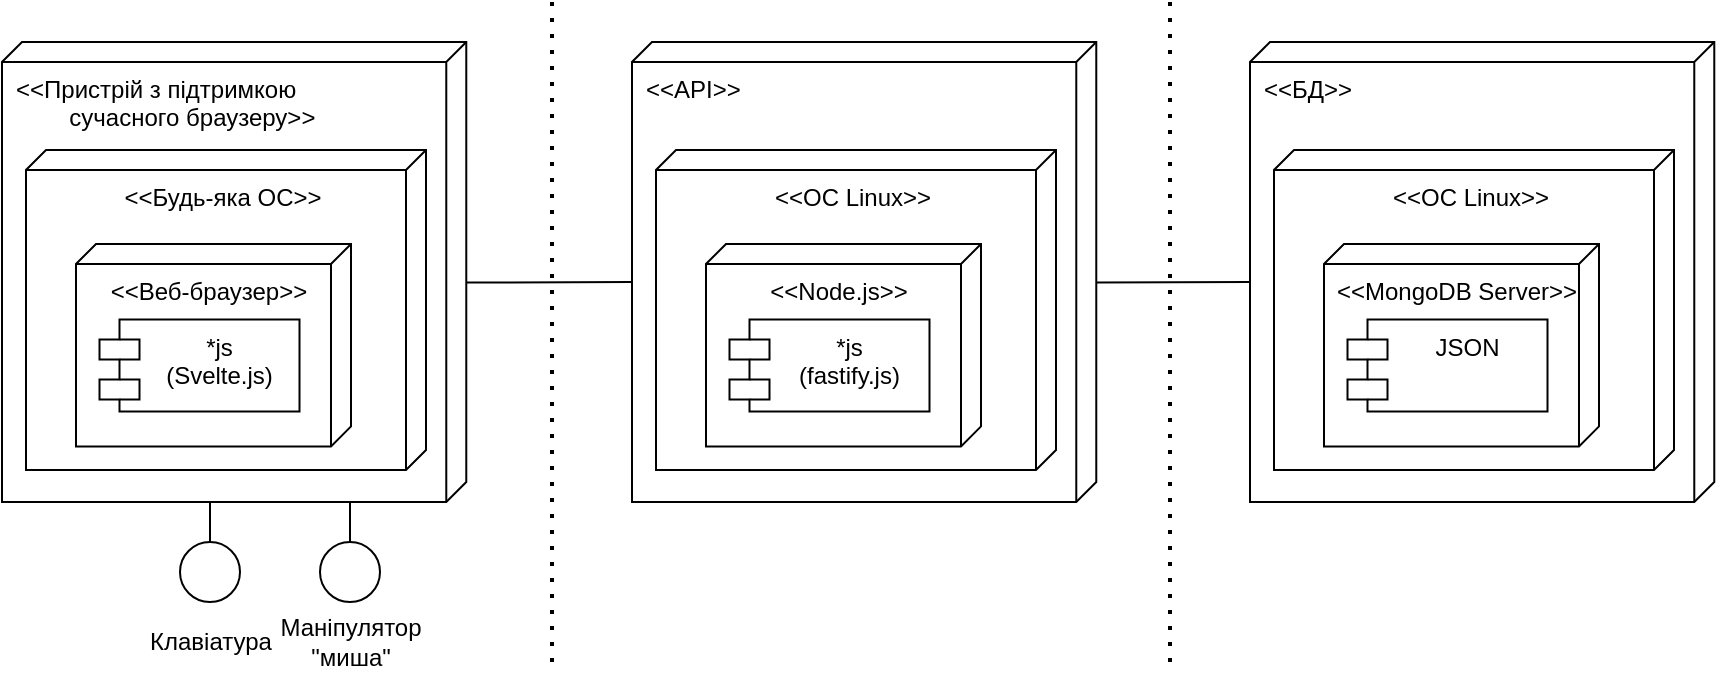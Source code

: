 <mxfile version="20.3.6" type="device"><diagram id="4LWF5_mLGTKhiirlCIRM" name="Page-1"><mxGraphModel dx="1038" dy="481" grid="1" gridSize="10" guides="1" tooltips="1" connect="1" arrows="1" fold="1" page="1" pageScale="1" pageWidth="827" pageHeight="1169" math="0" shadow="0"><root><mxCell id="0"/><mxCell id="1" parent="0"/><mxCell id="EVovyE4QapYIspFTLUwl-29" value="&amp;lt;&amp;lt;API&amp;gt;&amp;gt;" style="verticalAlign=top;align=left;shape=cube;size=10;direction=south;fontStyle=0;html=1;boundedLbl=1;spacingLeft=5;" parent="1" vertex="1"><mxGeometry x="411" y="50" width="232.14" height="230" as="geometry"/></mxCell><mxCell id="EVovyE4QapYIspFTLUwl-30" value="&amp;lt;&amp;lt;ОС Linux&amp;gt;&amp;gt;" style="verticalAlign=top;align=center;shape=cube;size=10;direction=south;html=1;boundedLbl=1;spacingLeft=5;" parent="EVovyE4QapYIspFTLUwl-29" vertex="1"><mxGeometry width="200" height="160" relative="1" as="geometry"><mxPoint x="12" y="54" as="offset"/></mxGeometry></mxCell><mxCell id="EVovyE4QapYIspFTLUwl-31" value="&amp;lt;&amp;lt;Node.js&amp;gt;&amp;gt;" style="verticalAlign=top;align=center;shape=cube;size=10;direction=south;html=1;boundedLbl=1;spacingLeft=5;" parent="EVovyE4QapYIspFTLUwl-29" vertex="1"><mxGeometry x="37" y="101" width="137.5" height="101.2" as="geometry"/></mxCell><mxCell id="EVovyE4QapYIspFTLUwl-32" value="*js&#10;(fastify.js)" style="shape=module;align=left;spacingLeft=20;align=center;verticalAlign=top;" parent="EVovyE4QapYIspFTLUwl-29" vertex="1"><mxGeometry x="48.75" y="138.8" width="100" height="46" as="geometry"/></mxCell><mxCell id="EVovyE4QapYIspFTLUwl-33" value="" style="endArrow=none;dashed=1;html=1;dashPattern=1 3;strokeWidth=2;rounded=0;" parent="1" edge="1"><mxGeometry width="50" height="50" relative="1" as="geometry"><mxPoint x="371" y="360" as="sourcePoint"/><mxPoint x="371" y="30" as="targetPoint"/></mxGeometry></mxCell><mxCell id="EVovyE4QapYIspFTLUwl-35" value="" style="endArrow=none;html=1;rounded=0;entryX=0.523;entryY=0.002;entryDx=0;entryDy=0;entryPerimeter=0;exitX=0;exitY=0;exitDx=120;exitDy=232.14;exitPerimeter=0;" parent="1" source="EVovyE4QapYIspFTLUwl-29" target="EVovyE4QapYIspFTLUwl-1" edge="1"><mxGeometry width="50" height="50" relative="1" as="geometry"><mxPoint x="260" y="250" as="sourcePoint"/><mxPoint x="310" y="200" as="targetPoint"/></mxGeometry></mxCell><mxCell id="EVovyE4QapYIspFTLUwl-36" value="" style="group" parent="1" connectable="0" vertex="1"><mxGeometry x="95" y="50" width="233.14" height="320" as="geometry"/></mxCell><mxCell id="EVovyE4QapYIspFTLUwl-1" value="&amp;lt;&amp;lt;Пристрій з підтримкою&lt;br&gt;&lt;span style=&quot;white-space: pre;&quot;&gt;&#9;&lt;/span&gt;сучасного браузеру&amp;gt;&amp;gt;" style="verticalAlign=top;align=left;shape=cube;size=10;direction=south;fontStyle=0;html=1;boundedLbl=1;spacingLeft=5;" parent="EVovyE4QapYIspFTLUwl-36" vertex="1"><mxGeometry x="1" width="232.14" height="230" as="geometry"/></mxCell><mxCell id="EVovyE4QapYIspFTLUwl-2" value="&amp;lt;&amp;lt;Будь-яка ОС&amp;gt;&amp;gt;" style="verticalAlign=top;align=center;shape=cube;size=10;direction=south;html=1;boundedLbl=1;spacingLeft=5;" parent="EVovyE4QapYIspFTLUwl-1" vertex="1"><mxGeometry width="200" height="160" relative="1" as="geometry"><mxPoint x="12" y="54" as="offset"/></mxGeometry></mxCell><mxCell id="EVovyE4QapYIspFTLUwl-3" value="&amp;lt;&amp;lt;Веб-браузер&amp;gt;&amp;gt;" style="verticalAlign=top;align=center;shape=cube;size=10;direction=south;html=1;boundedLbl=1;spacingLeft=5;" parent="EVovyE4QapYIspFTLUwl-1" vertex="1"><mxGeometry x="37" y="101" width="137.5" height="101.2" as="geometry"/></mxCell><mxCell id="EVovyE4QapYIspFTLUwl-4" value="*js&#10;(Svelte.js)" style="shape=module;align=left;spacingLeft=20;align=center;verticalAlign=top;" parent="EVovyE4QapYIspFTLUwl-1" vertex="1"><mxGeometry x="48.75" y="138.8" width="100" height="46" as="geometry"/></mxCell><mxCell id="EVovyE4QapYIspFTLUwl-19" value="" style="group" parent="EVovyE4QapYIspFTLUwl-36" connectable="0" vertex="1"><mxGeometry x="65" y="230" width="80" height="90" as="geometry"/></mxCell><mxCell id="EVovyE4QapYIspFTLUwl-20" value="" style="group" parent="EVovyE4QapYIspFTLUwl-19" connectable="0" vertex="1"><mxGeometry x="25" width="30" height="50" as="geometry"/></mxCell><mxCell id="EVovyE4QapYIspFTLUwl-21" value="" style="ellipse;fillColor=#ffffff;strokeColor=#000000;" parent="EVovyE4QapYIspFTLUwl-20" vertex="1"><mxGeometry y="20" width="30" height="30" as="geometry"/></mxCell><mxCell id="EVovyE4QapYIspFTLUwl-22" value="" style="endArrow=none;html=1;rounded=0;entryX=0.5;entryY=0;entryDx=0;entryDy=0;" parent="EVovyE4QapYIspFTLUwl-20" target="EVovyE4QapYIspFTLUwl-21" edge="1"><mxGeometry width="50" height="50" relative="1" as="geometry"><mxPoint x="15" as="sourcePoint"/><mxPoint x="180" y="-90" as="targetPoint"/></mxGeometry></mxCell><mxCell id="EVovyE4QapYIspFTLUwl-23" value="Клавіатура" style="text;html=1;align=center;verticalAlign=middle;resizable=0;points=[];autosize=1;strokeColor=none;fillColor=none;" parent="EVovyE4QapYIspFTLUwl-19" vertex="1"><mxGeometry y="55" width="80" height="30" as="geometry"/></mxCell><mxCell id="EVovyE4QapYIspFTLUwl-24" value="" style="group" parent="EVovyE4QapYIspFTLUwl-36" connectable="0" vertex="1"><mxGeometry x="135" y="230" width="85" height="90" as="geometry"/></mxCell><mxCell id="EVovyE4QapYIspFTLUwl-25" value="" style="group" parent="EVovyE4QapYIspFTLUwl-24" connectable="0" vertex="1"><mxGeometry x="25" width="30" height="50" as="geometry"/></mxCell><mxCell id="EVovyE4QapYIspFTLUwl-26" value="" style="ellipse;fillColor=#ffffff;strokeColor=#000000;" parent="EVovyE4QapYIspFTLUwl-25" vertex="1"><mxGeometry y="20" width="30" height="30" as="geometry"/></mxCell><mxCell id="EVovyE4QapYIspFTLUwl-27" value="" style="endArrow=none;html=1;rounded=0;entryX=0.5;entryY=0;entryDx=0;entryDy=0;" parent="EVovyE4QapYIspFTLUwl-25" target="EVovyE4QapYIspFTLUwl-26" edge="1"><mxGeometry width="50" height="50" relative="1" as="geometry"><mxPoint x="15" as="sourcePoint"/><mxPoint x="180" y="-90" as="targetPoint"/></mxGeometry></mxCell><mxCell id="EVovyE4QapYIspFTLUwl-28" value="Маніпулятор&lt;br&gt;&quot;миша&quot;" style="text;html=1;align=center;verticalAlign=middle;resizable=0;points=[];autosize=1;strokeColor=none;fillColor=none;" parent="EVovyE4QapYIspFTLUwl-24" vertex="1"><mxGeometry x="-5" y="50" width="90" height="40" as="geometry"/></mxCell><mxCell id="EVovyE4QapYIspFTLUwl-37" value="&amp;lt;&amp;lt;БД&amp;gt;&amp;gt;" style="verticalAlign=top;align=left;shape=cube;size=10;direction=south;fontStyle=0;html=1;boundedLbl=1;spacingLeft=5;" parent="1" vertex="1"><mxGeometry x="720" y="50" width="232.14" height="230" as="geometry"/></mxCell><mxCell id="EVovyE4QapYIspFTLUwl-38" value="&amp;lt;&amp;lt;ОС Linux&amp;gt;&amp;gt;" style="verticalAlign=top;align=center;shape=cube;size=10;direction=south;html=1;boundedLbl=1;spacingLeft=5;" parent="EVovyE4QapYIspFTLUwl-37" vertex="1"><mxGeometry width="200" height="160" relative="1" as="geometry"><mxPoint x="12" y="54" as="offset"/></mxGeometry></mxCell><mxCell id="EVovyE4QapYIspFTLUwl-39" value="&amp;lt;&amp;lt;MongoDB Server&amp;gt;&amp;gt;" style="verticalAlign=top;align=center;shape=cube;size=10;direction=south;html=1;boundedLbl=1;spacingLeft=5;" parent="EVovyE4QapYIspFTLUwl-37" vertex="1"><mxGeometry x="37" y="101" width="137.5" height="101.2" as="geometry"/></mxCell><mxCell id="EVovyE4QapYIspFTLUwl-40" value="JSON" style="shape=module;align=left;spacingLeft=20;align=center;verticalAlign=top;" parent="EVovyE4QapYIspFTLUwl-37" vertex="1"><mxGeometry x="48.75" y="138.8" width="100" height="46" as="geometry"/></mxCell><mxCell id="EVovyE4QapYIspFTLUwl-41" value="" style="endArrow=none;dashed=1;html=1;dashPattern=1 3;strokeWidth=2;rounded=0;" parent="1" edge="1"><mxGeometry width="50" height="50" relative="1" as="geometry"><mxPoint x="680" y="360" as="sourcePoint"/><mxPoint x="680" y="30" as="targetPoint"/></mxGeometry></mxCell><mxCell id="EVovyE4QapYIspFTLUwl-42" value="" style="endArrow=none;html=1;rounded=0;entryX=0.523;entryY=0.002;entryDx=0;entryDy=0;entryPerimeter=0;" parent="1" edge="1"><mxGeometry width="50" height="50" relative="1" as="geometry"><mxPoint x="720" y="170" as="sourcePoint"/><mxPoint x="643.136" y="170.29" as="targetPoint"/></mxGeometry></mxCell></root></mxGraphModel></diagram></mxfile>